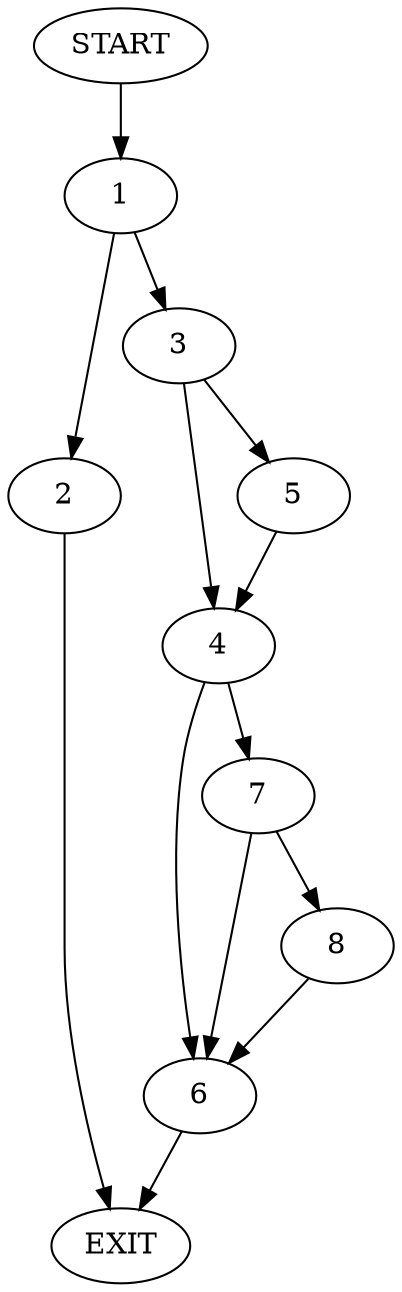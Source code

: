 digraph {
0 [label="START"]
9 [label="EXIT"]
0 -> 1
1 -> 2
1 -> 3
2 -> 9
3 -> 4
3 -> 5
5 -> 4
4 -> 6
4 -> 7
6 -> 9
7 -> 6
7 -> 8
8 -> 6
}
